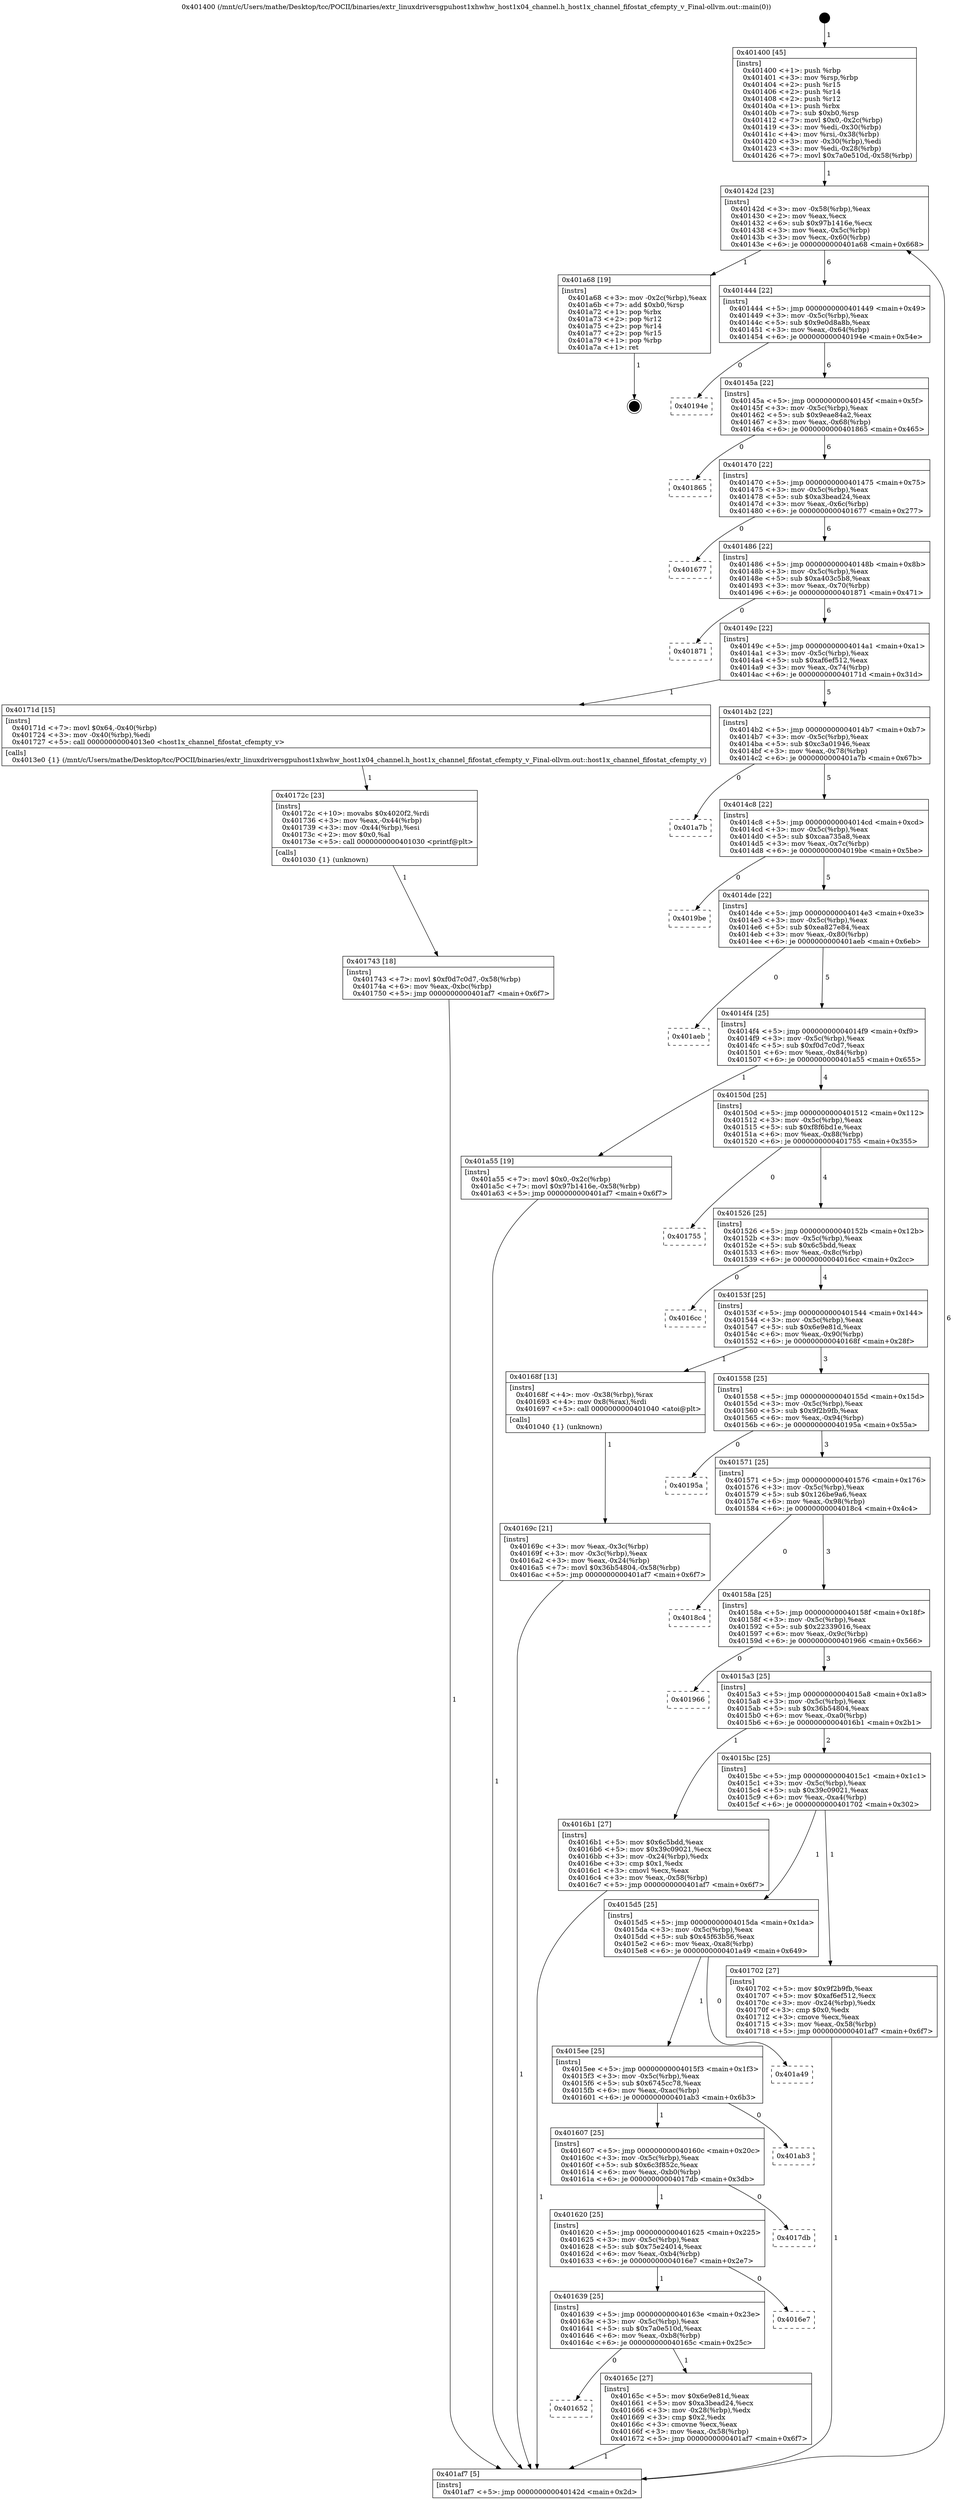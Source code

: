 digraph "0x401400" {
  label = "0x401400 (/mnt/c/Users/mathe/Desktop/tcc/POCII/binaries/extr_linuxdriversgpuhost1xhwhw_host1x04_channel.h_host1x_channel_fifostat_cfempty_v_Final-ollvm.out::main(0))"
  labelloc = "t"
  node[shape=record]

  Entry [label="",width=0.3,height=0.3,shape=circle,fillcolor=black,style=filled]
  "0x40142d" [label="{
     0x40142d [23]\l
     | [instrs]\l
     &nbsp;&nbsp;0x40142d \<+3\>: mov -0x58(%rbp),%eax\l
     &nbsp;&nbsp;0x401430 \<+2\>: mov %eax,%ecx\l
     &nbsp;&nbsp;0x401432 \<+6\>: sub $0x97b1416e,%ecx\l
     &nbsp;&nbsp;0x401438 \<+3\>: mov %eax,-0x5c(%rbp)\l
     &nbsp;&nbsp;0x40143b \<+3\>: mov %ecx,-0x60(%rbp)\l
     &nbsp;&nbsp;0x40143e \<+6\>: je 0000000000401a68 \<main+0x668\>\l
  }"]
  "0x401a68" [label="{
     0x401a68 [19]\l
     | [instrs]\l
     &nbsp;&nbsp;0x401a68 \<+3\>: mov -0x2c(%rbp),%eax\l
     &nbsp;&nbsp;0x401a6b \<+7\>: add $0xb0,%rsp\l
     &nbsp;&nbsp;0x401a72 \<+1\>: pop %rbx\l
     &nbsp;&nbsp;0x401a73 \<+2\>: pop %r12\l
     &nbsp;&nbsp;0x401a75 \<+2\>: pop %r14\l
     &nbsp;&nbsp;0x401a77 \<+2\>: pop %r15\l
     &nbsp;&nbsp;0x401a79 \<+1\>: pop %rbp\l
     &nbsp;&nbsp;0x401a7a \<+1\>: ret\l
  }"]
  "0x401444" [label="{
     0x401444 [22]\l
     | [instrs]\l
     &nbsp;&nbsp;0x401444 \<+5\>: jmp 0000000000401449 \<main+0x49\>\l
     &nbsp;&nbsp;0x401449 \<+3\>: mov -0x5c(%rbp),%eax\l
     &nbsp;&nbsp;0x40144c \<+5\>: sub $0x9e0d8a8b,%eax\l
     &nbsp;&nbsp;0x401451 \<+3\>: mov %eax,-0x64(%rbp)\l
     &nbsp;&nbsp;0x401454 \<+6\>: je 000000000040194e \<main+0x54e\>\l
  }"]
  Exit [label="",width=0.3,height=0.3,shape=circle,fillcolor=black,style=filled,peripheries=2]
  "0x40194e" [label="{
     0x40194e\l
  }", style=dashed]
  "0x40145a" [label="{
     0x40145a [22]\l
     | [instrs]\l
     &nbsp;&nbsp;0x40145a \<+5\>: jmp 000000000040145f \<main+0x5f\>\l
     &nbsp;&nbsp;0x40145f \<+3\>: mov -0x5c(%rbp),%eax\l
     &nbsp;&nbsp;0x401462 \<+5\>: sub $0x9eae84a2,%eax\l
     &nbsp;&nbsp;0x401467 \<+3\>: mov %eax,-0x68(%rbp)\l
     &nbsp;&nbsp;0x40146a \<+6\>: je 0000000000401865 \<main+0x465\>\l
  }"]
  "0x401743" [label="{
     0x401743 [18]\l
     | [instrs]\l
     &nbsp;&nbsp;0x401743 \<+7\>: movl $0xf0d7c0d7,-0x58(%rbp)\l
     &nbsp;&nbsp;0x40174a \<+6\>: mov %eax,-0xbc(%rbp)\l
     &nbsp;&nbsp;0x401750 \<+5\>: jmp 0000000000401af7 \<main+0x6f7\>\l
  }"]
  "0x401865" [label="{
     0x401865\l
  }", style=dashed]
  "0x401470" [label="{
     0x401470 [22]\l
     | [instrs]\l
     &nbsp;&nbsp;0x401470 \<+5\>: jmp 0000000000401475 \<main+0x75\>\l
     &nbsp;&nbsp;0x401475 \<+3\>: mov -0x5c(%rbp),%eax\l
     &nbsp;&nbsp;0x401478 \<+5\>: sub $0xa3bead24,%eax\l
     &nbsp;&nbsp;0x40147d \<+3\>: mov %eax,-0x6c(%rbp)\l
     &nbsp;&nbsp;0x401480 \<+6\>: je 0000000000401677 \<main+0x277\>\l
  }"]
  "0x40172c" [label="{
     0x40172c [23]\l
     | [instrs]\l
     &nbsp;&nbsp;0x40172c \<+10\>: movabs $0x4020f2,%rdi\l
     &nbsp;&nbsp;0x401736 \<+3\>: mov %eax,-0x44(%rbp)\l
     &nbsp;&nbsp;0x401739 \<+3\>: mov -0x44(%rbp),%esi\l
     &nbsp;&nbsp;0x40173c \<+2\>: mov $0x0,%al\l
     &nbsp;&nbsp;0x40173e \<+5\>: call 0000000000401030 \<printf@plt\>\l
     | [calls]\l
     &nbsp;&nbsp;0x401030 \{1\} (unknown)\l
  }"]
  "0x401677" [label="{
     0x401677\l
  }", style=dashed]
  "0x401486" [label="{
     0x401486 [22]\l
     | [instrs]\l
     &nbsp;&nbsp;0x401486 \<+5\>: jmp 000000000040148b \<main+0x8b\>\l
     &nbsp;&nbsp;0x40148b \<+3\>: mov -0x5c(%rbp),%eax\l
     &nbsp;&nbsp;0x40148e \<+5\>: sub $0xa403c5b8,%eax\l
     &nbsp;&nbsp;0x401493 \<+3\>: mov %eax,-0x70(%rbp)\l
     &nbsp;&nbsp;0x401496 \<+6\>: je 0000000000401871 \<main+0x471\>\l
  }"]
  "0x40169c" [label="{
     0x40169c [21]\l
     | [instrs]\l
     &nbsp;&nbsp;0x40169c \<+3\>: mov %eax,-0x3c(%rbp)\l
     &nbsp;&nbsp;0x40169f \<+3\>: mov -0x3c(%rbp),%eax\l
     &nbsp;&nbsp;0x4016a2 \<+3\>: mov %eax,-0x24(%rbp)\l
     &nbsp;&nbsp;0x4016a5 \<+7\>: movl $0x36b54804,-0x58(%rbp)\l
     &nbsp;&nbsp;0x4016ac \<+5\>: jmp 0000000000401af7 \<main+0x6f7\>\l
  }"]
  "0x401871" [label="{
     0x401871\l
  }", style=dashed]
  "0x40149c" [label="{
     0x40149c [22]\l
     | [instrs]\l
     &nbsp;&nbsp;0x40149c \<+5\>: jmp 00000000004014a1 \<main+0xa1\>\l
     &nbsp;&nbsp;0x4014a1 \<+3\>: mov -0x5c(%rbp),%eax\l
     &nbsp;&nbsp;0x4014a4 \<+5\>: sub $0xaf6ef512,%eax\l
     &nbsp;&nbsp;0x4014a9 \<+3\>: mov %eax,-0x74(%rbp)\l
     &nbsp;&nbsp;0x4014ac \<+6\>: je 000000000040171d \<main+0x31d\>\l
  }"]
  "0x401400" [label="{
     0x401400 [45]\l
     | [instrs]\l
     &nbsp;&nbsp;0x401400 \<+1\>: push %rbp\l
     &nbsp;&nbsp;0x401401 \<+3\>: mov %rsp,%rbp\l
     &nbsp;&nbsp;0x401404 \<+2\>: push %r15\l
     &nbsp;&nbsp;0x401406 \<+2\>: push %r14\l
     &nbsp;&nbsp;0x401408 \<+2\>: push %r12\l
     &nbsp;&nbsp;0x40140a \<+1\>: push %rbx\l
     &nbsp;&nbsp;0x40140b \<+7\>: sub $0xb0,%rsp\l
     &nbsp;&nbsp;0x401412 \<+7\>: movl $0x0,-0x2c(%rbp)\l
     &nbsp;&nbsp;0x401419 \<+3\>: mov %edi,-0x30(%rbp)\l
     &nbsp;&nbsp;0x40141c \<+4\>: mov %rsi,-0x38(%rbp)\l
     &nbsp;&nbsp;0x401420 \<+3\>: mov -0x30(%rbp),%edi\l
     &nbsp;&nbsp;0x401423 \<+3\>: mov %edi,-0x28(%rbp)\l
     &nbsp;&nbsp;0x401426 \<+7\>: movl $0x7a0e510d,-0x58(%rbp)\l
  }"]
  "0x40171d" [label="{
     0x40171d [15]\l
     | [instrs]\l
     &nbsp;&nbsp;0x40171d \<+7\>: movl $0x64,-0x40(%rbp)\l
     &nbsp;&nbsp;0x401724 \<+3\>: mov -0x40(%rbp),%edi\l
     &nbsp;&nbsp;0x401727 \<+5\>: call 00000000004013e0 \<host1x_channel_fifostat_cfempty_v\>\l
     | [calls]\l
     &nbsp;&nbsp;0x4013e0 \{1\} (/mnt/c/Users/mathe/Desktop/tcc/POCII/binaries/extr_linuxdriversgpuhost1xhwhw_host1x04_channel.h_host1x_channel_fifostat_cfempty_v_Final-ollvm.out::host1x_channel_fifostat_cfempty_v)\l
  }"]
  "0x4014b2" [label="{
     0x4014b2 [22]\l
     | [instrs]\l
     &nbsp;&nbsp;0x4014b2 \<+5\>: jmp 00000000004014b7 \<main+0xb7\>\l
     &nbsp;&nbsp;0x4014b7 \<+3\>: mov -0x5c(%rbp),%eax\l
     &nbsp;&nbsp;0x4014ba \<+5\>: sub $0xc3a01946,%eax\l
     &nbsp;&nbsp;0x4014bf \<+3\>: mov %eax,-0x78(%rbp)\l
     &nbsp;&nbsp;0x4014c2 \<+6\>: je 0000000000401a7b \<main+0x67b\>\l
  }"]
  "0x401af7" [label="{
     0x401af7 [5]\l
     | [instrs]\l
     &nbsp;&nbsp;0x401af7 \<+5\>: jmp 000000000040142d \<main+0x2d\>\l
  }"]
  "0x401a7b" [label="{
     0x401a7b\l
  }", style=dashed]
  "0x4014c8" [label="{
     0x4014c8 [22]\l
     | [instrs]\l
     &nbsp;&nbsp;0x4014c8 \<+5\>: jmp 00000000004014cd \<main+0xcd\>\l
     &nbsp;&nbsp;0x4014cd \<+3\>: mov -0x5c(%rbp),%eax\l
     &nbsp;&nbsp;0x4014d0 \<+5\>: sub $0xcaa735a8,%eax\l
     &nbsp;&nbsp;0x4014d5 \<+3\>: mov %eax,-0x7c(%rbp)\l
     &nbsp;&nbsp;0x4014d8 \<+6\>: je 00000000004019be \<main+0x5be\>\l
  }"]
  "0x401652" [label="{
     0x401652\l
  }", style=dashed]
  "0x4019be" [label="{
     0x4019be\l
  }", style=dashed]
  "0x4014de" [label="{
     0x4014de [22]\l
     | [instrs]\l
     &nbsp;&nbsp;0x4014de \<+5\>: jmp 00000000004014e3 \<main+0xe3\>\l
     &nbsp;&nbsp;0x4014e3 \<+3\>: mov -0x5c(%rbp),%eax\l
     &nbsp;&nbsp;0x4014e6 \<+5\>: sub $0xea827e84,%eax\l
     &nbsp;&nbsp;0x4014eb \<+3\>: mov %eax,-0x80(%rbp)\l
     &nbsp;&nbsp;0x4014ee \<+6\>: je 0000000000401aeb \<main+0x6eb\>\l
  }"]
  "0x40165c" [label="{
     0x40165c [27]\l
     | [instrs]\l
     &nbsp;&nbsp;0x40165c \<+5\>: mov $0x6e9e81d,%eax\l
     &nbsp;&nbsp;0x401661 \<+5\>: mov $0xa3bead24,%ecx\l
     &nbsp;&nbsp;0x401666 \<+3\>: mov -0x28(%rbp),%edx\l
     &nbsp;&nbsp;0x401669 \<+3\>: cmp $0x2,%edx\l
     &nbsp;&nbsp;0x40166c \<+3\>: cmovne %ecx,%eax\l
     &nbsp;&nbsp;0x40166f \<+3\>: mov %eax,-0x58(%rbp)\l
     &nbsp;&nbsp;0x401672 \<+5\>: jmp 0000000000401af7 \<main+0x6f7\>\l
  }"]
  "0x401aeb" [label="{
     0x401aeb\l
  }", style=dashed]
  "0x4014f4" [label="{
     0x4014f4 [25]\l
     | [instrs]\l
     &nbsp;&nbsp;0x4014f4 \<+5\>: jmp 00000000004014f9 \<main+0xf9\>\l
     &nbsp;&nbsp;0x4014f9 \<+3\>: mov -0x5c(%rbp),%eax\l
     &nbsp;&nbsp;0x4014fc \<+5\>: sub $0xf0d7c0d7,%eax\l
     &nbsp;&nbsp;0x401501 \<+6\>: mov %eax,-0x84(%rbp)\l
     &nbsp;&nbsp;0x401507 \<+6\>: je 0000000000401a55 \<main+0x655\>\l
  }"]
  "0x401639" [label="{
     0x401639 [25]\l
     | [instrs]\l
     &nbsp;&nbsp;0x401639 \<+5\>: jmp 000000000040163e \<main+0x23e\>\l
     &nbsp;&nbsp;0x40163e \<+3\>: mov -0x5c(%rbp),%eax\l
     &nbsp;&nbsp;0x401641 \<+5\>: sub $0x7a0e510d,%eax\l
     &nbsp;&nbsp;0x401646 \<+6\>: mov %eax,-0xb8(%rbp)\l
     &nbsp;&nbsp;0x40164c \<+6\>: je 000000000040165c \<main+0x25c\>\l
  }"]
  "0x401a55" [label="{
     0x401a55 [19]\l
     | [instrs]\l
     &nbsp;&nbsp;0x401a55 \<+7\>: movl $0x0,-0x2c(%rbp)\l
     &nbsp;&nbsp;0x401a5c \<+7\>: movl $0x97b1416e,-0x58(%rbp)\l
     &nbsp;&nbsp;0x401a63 \<+5\>: jmp 0000000000401af7 \<main+0x6f7\>\l
  }"]
  "0x40150d" [label="{
     0x40150d [25]\l
     | [instrs]\l
     &nbsp;&nbsp;0x40150d \<+5\>: jmp 0000000000401512 \<main+0x112\>\l
     &nbsp;&nbsp;0x401512 \<+3\>: mov -0x5c(%rbp),%eax\l
     &nbsp;&nbsp;0x401515 \<+5\>: sub $0xf8f6bd1e,%eax\l
     &nbsp;&nbsp;0x40151a \<+6\>: mov %eax,-0x88(%rbp)\l
     &nbsp;&nbsp;0x401520 \<+6\>: je 0000000000401755 \<main+0x355\>\l
  }"]
  "0x4016e7" [label="{
     0x4016e7\l
  }", style=dashed]
  "0x401755" [label="{
     0x401755\l
  }", style=dashed]
  "0x401526" [label="{
     0x401526 [25]\l
     | [instrs]\l
     &nbsp;&nbsp;0x401526 \<+5\>: jmp 000000000040152b \<main+0x12b\>\l
     &nbsp;&nbsp;0x40152b \<+3\>: mov -0x5c(%rbp),%eax\l
     &nbsp;&nbsp;0x40152e \<+5\>: sub $0x6c5bdd,%eax\l
     &nbsp;&nbsp;0x401533 \<+6\>: mov %eax,-0x8c(%rbp)\l
     &nbsp;&nbsp;0x401539 \<+6\>: je 00000000004016cc \<main+0x2cc\>\l
  }"]
  "0x401620" [label="{
     0x401620 [25]\l
     | [instrs]\l
     &nbsp;&nbsp;0x401620 \<+5\>: jmp 0000000000401625 \<main+0x225\>\l
     &nbsp;&nbsp;0x401625 \<+3\>: mov -0x5c(%rbp),%eax\l
     &nbsp;&nbsp;0x401628 \<+5\>: sub $0x75e24014,%eax\l
     &nbsp;&nbsp;0x40162d \<+6\>: mov %eax,-0xb4(%rbp)\l
     &nbsp;&nbsp;0x401633 \<+6\>: je 00000000004016e7 \<main+0x2e7\>\l
  }"]
  "0x4016cc" [label="{
     0x4016cc\l
  }", style=dashed]
  "0x40153f" [label="{
     0x40153f [25]\l
     | [instrs]\l
     &nbsp;&nbsp;0x40153f \<+5\>: jmp 0000000000401544 \<main+0x144\>\l
     &nbsp;&nbsp;0x401544 \<+3\>: mov -0x5c(%rbp),%eax\l
     &nbsp;&nbsp;0x401547 \<+5\>: sub $0x6e9e81d,%eax\l
     &nbsp;&nbsp;0x40154c \<+6\>: mov %eax,-0x90(%rbp)\l
     &nbsp;&nbsp;0x401552 \<+6\>: je 000000000040168f \<main+0x28f\>\l
  }"]
  "0x4017db" [label="{
     0x4017db\l
  }", style=dashed]
  "0x40168f" [label="{
     0x40168f [13]\l
     | [instrs]\l
     &nbsp;&nbsp;0x40168f \<+4\>: mov -0x38(%rbp),%rax\l
     &nbsp;&nbsp;0x401693 \<+4\>: mov 0x8(%rax),%rdi\l
     &nbsp;&nbsp;0x401697 \<+5\>: call 0000000000401040 \<atoi@plt\>\l
     | [calls]\l
     &nbsp;&nbsp;0x401040 \{1\} (unknown)\l
  }"]
  "0x401558" [label="{
     0x401558 [25]\l
     | [instrs]\l
     &nbsp;&nbsp;0x401558 \<+5\>: jmp 000000000040155d \<main+0x15d\>\l
     &nbsp;&nbsp;0x40155d \<+3\>: mov -0x5c(%rbp),%eax\l
     &nbsp;&nbsp;0x401560 \<+5\>: sub $0x9f2b9fb,%eax\l
     &nbsp;&nbsp;0x401565 \<+6\>: mov %eax,-0x94(%rbp)\l
     &nbsp;&nbsp;0x40156b \<+6\>: je 000000000040195a \<main+0x55a\>\l
  }"]
  "0x401607" [label="{
     0x401607 [25]\l
     | [instrs]\l
     &nbsp;&nbsp;0x401607 \<+5\>: jmp 000000000040160c \<main+0x20c\>\l
     &nbsp;&nbsp;0x40160c \<+3\>: mov -0x5c(%rbp),%eax\l
     &nbsp;&nbsp;0x40160f \<+5\>: sub $0x6c3f852c,%eax\l
     &nbsp;&nbsp;0x401614 \<+6\>: mov %eax,-0xb0(%rbp)\l
     &nbsp;&nbsp;0x40161a \<+6\>: je 00000000004017db \<main+0x3db\>\l
  }"]
  "0x40195a" [label="{
     0x40195a\l
  }", style=dashed]
  "0x401571" [label="{
     0x401571 [25]\l
     | [instrs]\l
     &nbsp;&nbsp;0x401571 \<+5\>: jmp 0000000000401576 \<main+0x176\>\l
     &nbsp;&nbsp;0x401576 \<+3\>: mov -0x5c(%rbp),%eax\l
     &nbsp;&nbsp;0x401579 \<+5\>: sub $0x126be9a6,%eax\l
     &nbsp;&nbsp;0x40157e \<+6\>: mov %eax,-0x98(%rbp)\l
     &nbsp;&nbsp;0x401584 \<+6\>: je 00000000004018c4 \<main+0x4c4\>\l
  }"]
  "0x401ab3" [label="{
     0x401ab3\l
  }", style=dashed]
  "0x4018c4" [label="{
     0x4018c4\l
  }", style=dashed]
  "0x40158a" [label="{
     0x40158a [25]\l
     | [instrs]\l
     &nbsp;&nbsp;0x40158a \<+5\>: jmp 000000000040158f \<main+0x18f\>\l
     &nbsp;&nbsp;0x40158f \<+3\>: mov -0x5c(%rbp),%eax\l
     &nbsp;&nbsp;0x401592 \<+5\>: sub $0x22339016,%eax\l
     &nbsp;&nbsp;0x401597 \<+6\>: mov %eax,-0x9c(%rbp)\l
     &nbsp;&nbsp;0x40159d \<+6\>: je 0000000000401966 \<main+0x566\>\l
  }"]
  "0x4015ee" [label="{
     0x4015ee [25]\l
     | [instrs]\l
     &nbsp;&nbsp;0x4015ee \<+5\>: jmp 00000000004015f3 \<main+0x1f3\>\l
     &nbsp;&nbsp;0x4015f3 \<+3\>: mov -0x5c(%rbp),%eax\l
     &nbsp;&nbsp;0x4015f6 \<+5\>: sub $0x6745cc78,%eax\l
     &nbsp;&nbsp;0x4015fb \<+6\>: mov %eax,-0xac(%rbp)\l
     &nbsp;&nbsp;0x401601 \<+6\>: je 0000000000401ab3 \<main+0x6b3\>\l
  }"]
  "0x401966" [label="{
     0x401966\l
  }", style=dashed]
  "0x4015a3" [label="{
     0x4015a3 [25]\l
     | [instrs]\l
     &nbsp;&nbsp;0x4015a3 \<+5\>: jmp 00000000004015a8 \<main+0x1a8\>\l
     &nbsp;&nbsp;0x4015a8 \<+3\>: mov -0x5c(%rbp),%eax\l
     &nbsp;&nbsp;0x4015ab \<+5\>: sub $0x36b54804,%eax\l
     &nbsp;&nbsp;0x4015b0 \<+6\>: mov %eax,-0xa0(%rbp)\l
     &nbsp;&nbsp;0x4015b6 \<+6\>: je 00000000004016b1 \<main+0x2b1\>\l
  }"]
  "0x401a49" [label="{
     0x401a49\l
  }", style=dashed]
  "0x4016b1" [label="{
     0x4016b1 [27]\l
     | [instrs]\l
     &nbsp;&nbsp;0x4016b1 \<+5\>: mov $0x6c5bdd,%eax\l
     &nbsp;&nbsp;0x4016b6 \<+5\>: mov $0x39c09021,%ecx\l
     &nbsp;&nbsp;0x4016bb \<+3\>: mov -0x24(%rbp),%edx\l
     &nbsp;&nbsp;0x4016be \<+3\>: cmp $0x1,%edx\l
     &nbsp;&nbsp;0x4016c1 \<+3\>: cmovl %ecx,%eax\l
     &nbsp;&nbsp;0x4016c4 \<+3\>: mov %eax,-0x58(%rbp)\l
     &nbsp;&nbsp;0x4016c7 \<+5\>: jmp 0000000000401af7 \<main+0x6f7\>\l
  }"]
  "0x4015bc" [label="{
     0x4015bc [25]\l
     | [instrs]\l
     &nbsp;&nbsp;0x4015bc \<+5\>: jmp 00000000004015c1 \<main+0x1c1\>\l
     &nbsp;&nbsp;0x4015c1 \<+3\>: mov -0x5c(%rbp),%eax\l
     &nbsp;&nbsp;0x4015c4 \<+5\>: sub $0x39c09021,%eax\l
     &nbsp;&nbsp;0x4015c9 \<+6\>: mov %eax,-0xa4(%rbp)\l
     &nbsp;&nbsp;0x4015cf \<+6\>: je 0000000000401702 \<main+0x302\>\l
  }"]
  "0x4015d5" [label="{
     0x4015d5 [25]\l
     | [instrs]\l
     &nbsp;&nbsp;0x4015d5 \<+5\>: jmp 00000000004015da \<main+0x1da\>\l
     &nbsp;&nbsp;0x4015da \<+3\>: mov -0x5c(%rbp),%eax\l
     &nbsp;&nbsp;0x4015dd \<+5\>: sub $0x45f63b56,%eax\l
     &nbsp;&nbsp;0x4015e2 \<+6\>: mov %eax,-0xa8(%rbp)\l
     &nbsp;&nbsp;0x4015e8 \<+6\>: je 0000000000401a49 \<main+0x649\>\l
  }"]
  "0x401702" [label="{
     0x401702 [27]\l
     | [instrs]\l
     &nbsp;&nbsp;0x401702 \<+5\>: mov $0x9f2b9fb,%eax\l
     &nbsp;&nbsp;0x401707 \<+5\>: mov $0xaf6ef512,%ecx\l
     &nbsp;&nbsp;0x40170c \<+3\>: mov -0x24(%rbp),%edx\l
     &nbsp;&nbsp;0x40170f \<+3\>: cmp $0x0,%edx\l
     &nbsp;&nbsp;0x401712 \<+3\>: cmove %ecx,%eax\l
     &nbsp;&nbsp;0x401715 \<+3\>: mov %eax,-0x58(%rbp)\l
     &nbsp;&nbsp;0x401718 \<+5\>: jmp 0000000000401af7 \<main+0x6f7\>\l
  }"]
  Entry -> "0x401400" [label=" 1"]
  "0x40142d" -> "0x401a68" [label=" 1"]
  "0x40142d" -> "0x401444" [label=" 6"]
  "0x401a68" -> Exit [label=" 1"]
  "0x401444" -> "0x40194e" [label=" 0"]
  "0x401444" -> "0x40145a" [label=" 6"]
  "0x401a55" -> "0x401af7" [label=" 1"]
  "0x40145a" -> "0x401865" [label=" 0"]
  "0x40145a" -> "0x401470" [label=" 6"]
  "0x401743" -> "0x401af7" [label=" 1"]
  "0x401470" -> "0x401677" [label=" 0"]
  "0x401470" -> "0x401486" [label=" 6"]
  "0x40172c" -> "0x401743" [label=" 1"]
  "0x401486" -> "0x401871" [label=" 0"]
  "0x401486" -> "0x40149c" [label=" 6"]
  "0x40171d" -> "0x40172c" [label=" 1"]
  "0x40149c" -> "0x40171d" [label=" 1"]
  "0x40149c" -> "0x4014b2" [label=" 5"]
  "0x401702" -> "0x401af7" [label=" 1"]
  "0x4014b2" -> "0x401a7b" [label=" 0"]
  "0x4014b2" -> "0x4014c8" [label=" 5"]
  "0x4016b1" -> "0x401af7" [label=" 1"]
  "0x4014c8" -> "0x4019be" [label=" 0"]
  "0x4014c8" -> "0x4014de" [label=" 5"]
  "0x40169c" -> "0x401af7" [label=" 1"]
  "0x4014de" -> "0x401aeb" [label=" 0"]
  "0x4014de" -> "0x4014f4" [label=" 5"]
  "0x40168f" -> "0x40169c" [label=" 1"]
  "0x4014f4" -> "0x401a55" [label=" 1"]
  "0x4014f4" -> "0x40150d" [label=" 4"]
  "0x401400" -> "0x40142d" [label=" 1"]
  "0x40150d" -> "0x401755" [label=" 0"]
  "0x40150d" -> "0x401526" [label=" 4"]
  "0x40165c" -> "0x401af7" [label=" 1"]
  "0x401526" -> "0x4016cc" [label=" 0"]
  "0x401526" -> "0x40153f" [label=" 4"]
  "0x401639" -> "0x40165c" [label=" 1"]
  "0x40153f" -> "0x40168f" [label=" 1"]
  "0x40153f" -> "0x401558" [label=" 3"]
  "0x401af7" -> "0x40142d" [label=" 6"]
  "0x401558" -> "0x40195a" [label=" 0"]
  "0x401558" -> "0x401571" [label=" 3"]
  "0x401620" -> "0x4016e7" [label=" 0"]
  "0x401571" -> "0x4018c4" [label=" 0"]
  "0x401571" -> "0x40158a" [label=" 3"]
  "0x401639" -> "0x401652" [label=" 0"]
  "0x40158a" -> "0x401966" [label=" 0"]
  "0x40158a" -> "0x4015a3" [label=" 3"]
  "0x401607" -> "0x4017db" [label=" 0"]
  "0x4015a3" -> "0x4016b1" [label=" 1"]
  "0x4015a3" -> "0x4015bc" [label=" 2"]
  "0x401620" -> "0x401639" [label=" 1"]
  "0x4015bc" -> "0x401702" [label=" 1"]
  "0x4015bc" -> "0x4015d5" [label=" 1"]
  "0x4015ee" -> "0x401607" [label=" 1"]
  "0x4015d5" -> "0x401a49" [label=" 0"]
  "0x4015d5" -> "0x4015ee" [label=" 1"]
  "0x401607" -> "0x401620" [label=" 1"]
  "0x4015ee" -> "0x401ab3" [label=" 0"]
}
